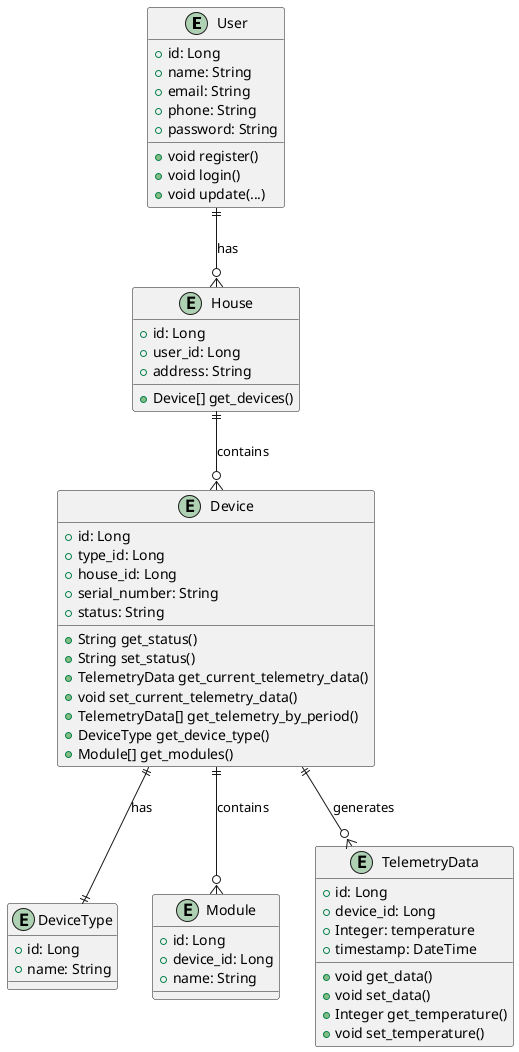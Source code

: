@startuml

entity User {
    +id: Long
    +name: String
    +email: String
    +phone: String
    +password: String
    +void register()
    +void login()
    +void update(...)
}

entity House {
    +id: Long
    +user_id: Long
    +address: String
    +Device[] get_devices()
}

entity Device {
    +id: Long
    +type_id: Long
    +house_id: Long
    +serial_number: String
    +status: String
    +String get_status()
    +String set_status()
    +TelemetryData get_current_telemetry_data()
    +void set_current_telemetry_data()
    +TelemetryData[] get_telemetry_by_period()
    +DeviceType get_device_type()
    +Module[] get_modules()
}

entity DeviceType {
    +id: Long
    +name: String
}

entity Module {
    +id: Long
    +device_id: Long
    +name: String
}

entity TelemetryData {
    +id: Long
    +device_id: Long
    +Integer: temperature
    +timestamp: DateTime
    +void get_data()
    +void set_data()
    +Integer get_temperature()
    +void set_temperature()
}

User ||--o{ House : has
House ||--o{ Device : contains
Device ||--|| DeviceType : has
Device ||--o{ Module : contains
Device ||--o{ TelemetryData : generates

@enduml